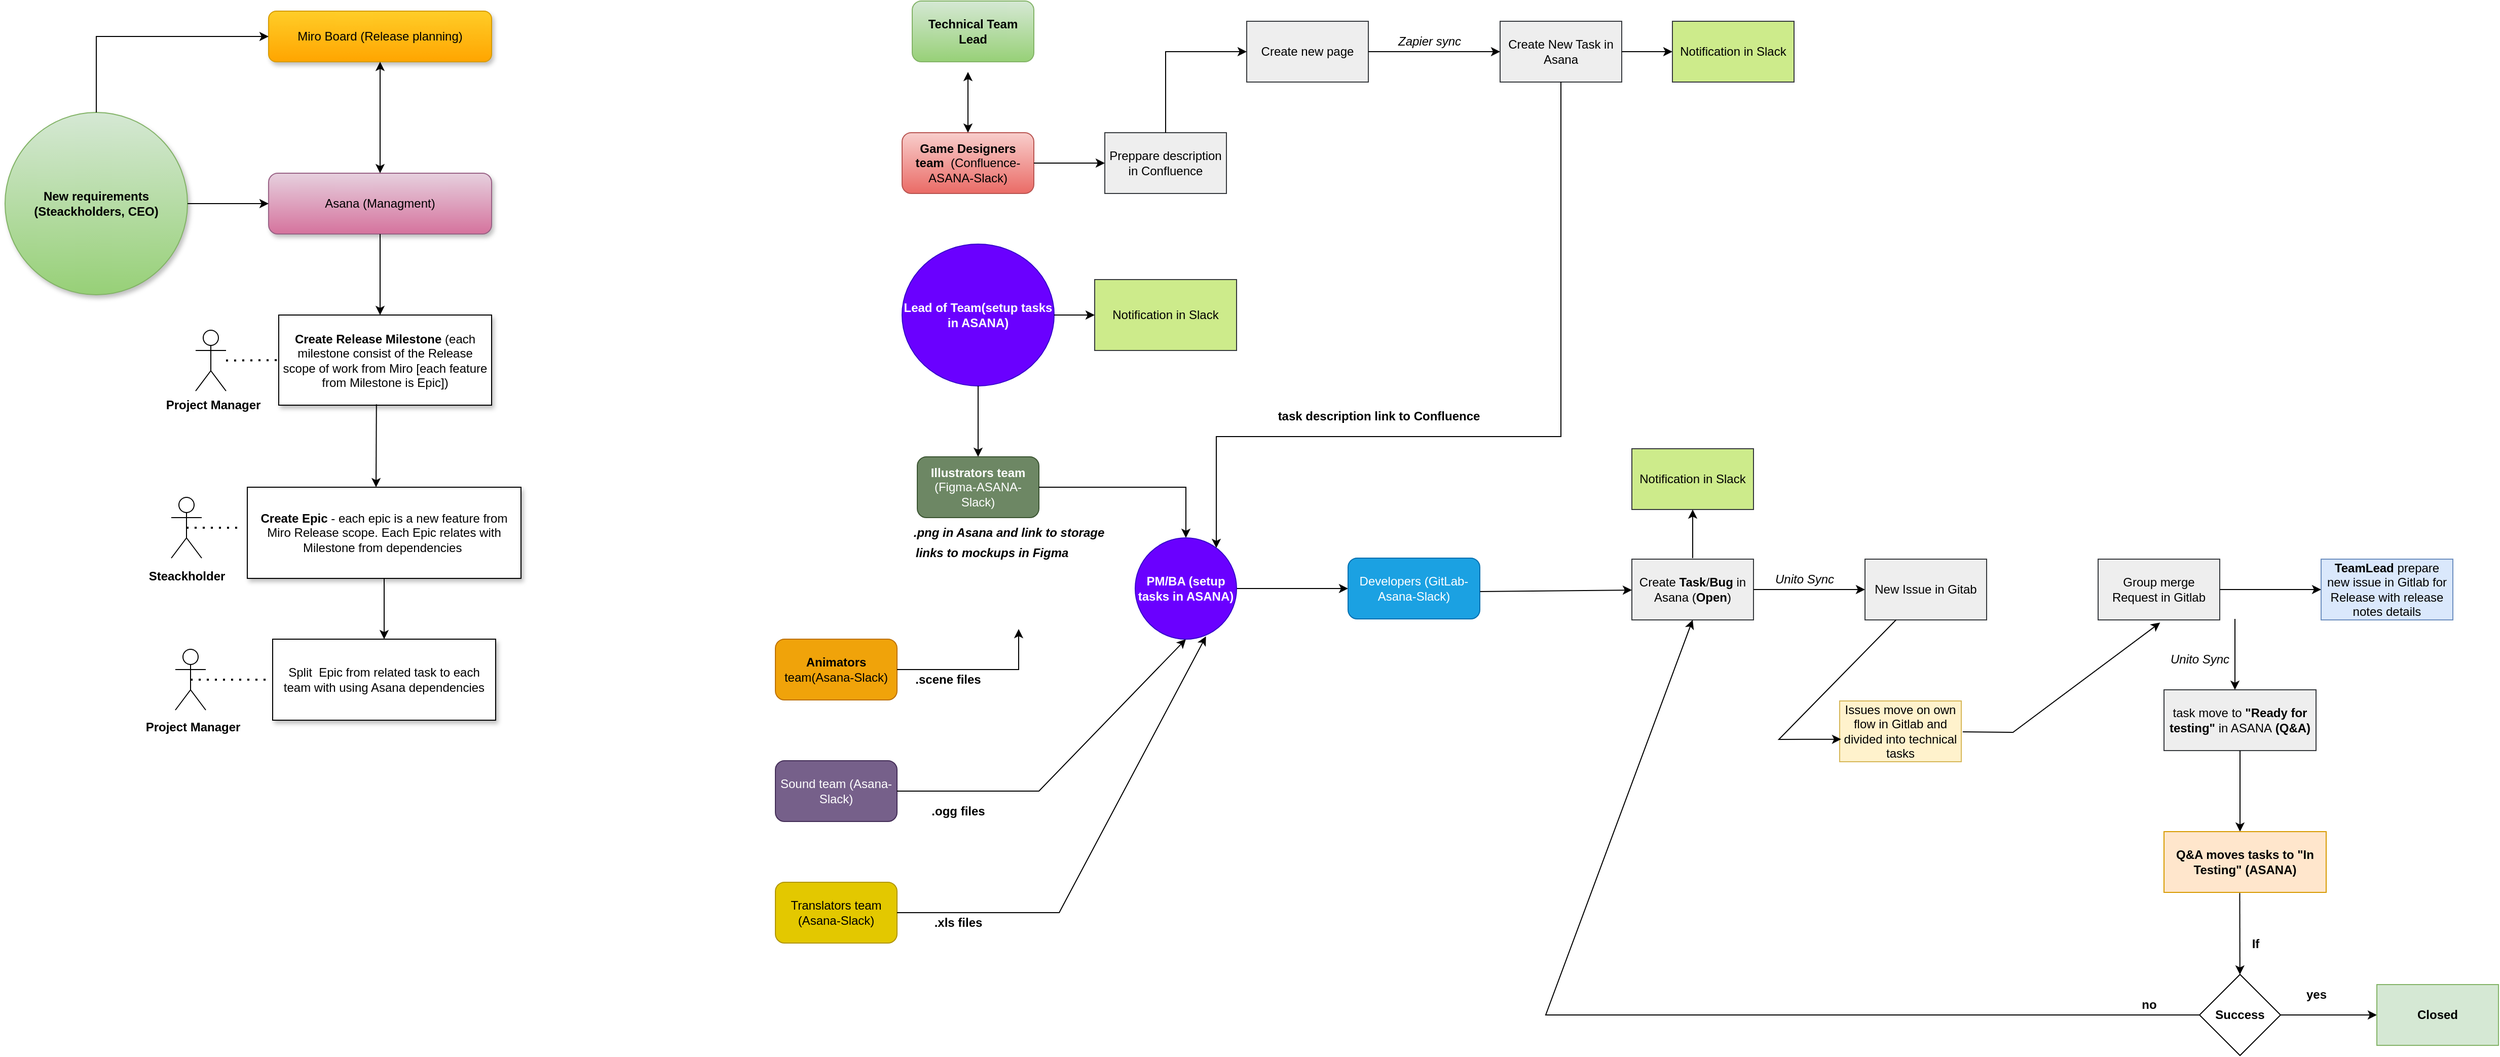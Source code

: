 <mxfile version="21.3.5" type="github">
  <diagram id="6IpWRTOvNhz4fQDFHxwE" name="Page-1">
    <mxGraphModel dx="2059" dy="695" grid="1" gridSize="10" guides="0" tooltips="1" connect="1" arrows="1" fold="1" page="1" pageScale="1" pageWidth="850" pageHeight="1100" math="0" shadow="0">
      <root>
        <mxCell id="0" />
        <mxCell id="1" parent="0" />
        <mxCell id="fXu-zx2hqorw0dzWZYp2-2" value="&lt;b&gt;New requirements (Steackholders, CEO)&lt;/b&gt;" style="ellipse;whiteSpace=wrap;html=1;aspect=fixed;fillColor=#d5e8d4;strokeColor=#82b366;gradientColor=#97d077;shadow=1;" parent="1" vertex="1">
          <mxGeometry x="-450" y="120" width="180" height="180" as="geometry" />
        </mxCell>
        <mxCell id="fXu-zx2hqorw0dzWZYp2-3" value="&lt;b&gt;Game Designers team&amp;nbsp;&lt;/b&gt; (Confluence-ASANA-Slack)" style="rounded=1;whiteSpace=wrap;html=1;fillColor=#f8cecc;strokeColor=#b85450;gradientColor=#ea6b66;" parent="1" vertex="1">
          <mxGeometry x="435" y="140" width="130" height="60" as="geometry" />
        </mxCell>
        <mxCell id="fXu-zx2hqorw0dzWZYp2-4" value="&lt;b&gt;Illustrators team&lt;/b&gt; (Figma-ASANA-Slack)" style="rounded=1;whiteSpace=wrap;html=1;fillColor=#6d8764;fontColor=#ffffff;strokeColor=#3A5431;" parent="1" vertex="1">
          <mxGeometry x="450" y="460" width="120" height="60" as="geometry" />
        </mxCell>
        <mxCell id="fXu-zx2hqorw0dzWZYp2-5" value="&lt;b&gt;Animators&lt;/b&gt; team(Asana-Slack)" style="rounded=1;whiteSpace=wrap;html=1;fillColor=#f0a30a;fontColor=#000000;strokeColor=#BD7000;" parent="1" vertex="1">
          <mxGeometry x="310" y="640" width="120" height="60" as="geometry" />
        </mxCell>
        <mxCell id="fXu-zx2hqorw0dzWZYp2-6" value="Sound team (Asana-Slack)" style="rounded=1;whiteSpace=wrap;html=1;fillColor=#76608a;fontColor=#ffffff;strokeColor=#432D57;" parent="1" vertex="1">
          <mxGeometry x="310" y="760" width="120" height="60" as="geometry" />
        </mxCell>
        <mxCell id="fXu-zx2hqorw0dzWZYp2-7" value="Translators team (Asana-Slack)" style="rounded=1;whiteSpace=wrap;html=1;fillColor=#e3c800;fontColor=#000000;strokeColor=#B09500;" parent="1" vertex="1">
          <mxGeometry x="310" y="880" width="120" height="60" as="geometry" />
        </mxCell>
        <mxCell id="fXu-zx2hqorw0dzWZYp2-11" value="" style="endArrow=classic;html=1;rounded=0;exitX=1;exitY=0.5;exitDx=0;exitDy=0;" parent="1" source="fXu-zx2hqorw0dzWZYp2-5" edge="1">
          <mxGeometry width="50" height="50" relative="1" as="geometry">
            <mxPoint x="600" y="770" as="sourcePoint" />
            <mxPoint x="550" y="630" as="targetPoint" />
            <Array as="points">
              <mxPoint x="550" y="670" />
            </Array>
          </mxGeometry>
        </mxCell>
        <mxCell id="fXu-zx2hqorw0dzWZYp2-12" value="" style="endArrow=classic;html=1;rounded=0;exitX=1;exitY=0.5;exitDx=0;exitDy=0;entryX=0.5;entryY=1;entryDx=0;entryDy=0;" parent="1" source="fXu-zx2hqorw0dzWZYp2-6" target="fXu-zx2hqorw0dzWZYp2-78" edge="1">
          <mxGeometry width="50" height="50" relative="1" as="geometry">
            <mxPoint x="480" y="810" as="sourcePoint" />
            <mxPoint x="560" y="590" as="targetPoint" />
            <Array as="points">
              <mxPoint x="570" y="790" />
            </Array>
          </mxGeometry>
        </mxCell>
        <mxCell id="fXu-zx2hqorw0dzWZYp2-13" value="" style="endArrow=classic;html=1;rounded=0;entryX=0.698;entryY=0.973;entryDx=0;entryDy=0;entryPerimeter=0;exitX=1;exitY=0.5;exitDx=0;exitDy=0;" parent="1" source="fXu-zx2hqorw0dzWZYp2-7" target="fXu-zx2hqorw0dzWZYp2-78" edge="1">
          <mxGeometry width="50" height="50" relative="1" as="geometry">
            <mxPoint x="630" y="840" as="sourcePoint" />
            <mxPoint x="586.2" y="608.22" as="targetPoint" />
            <Array as="points">
              <mxPoint x="590" y="910" />
            </Array>
          </mxGeometry>
        </mxCell>
        <mxCell id="fXu-zx2hqorw0dzWZYp2-20" value="" style="endArrow=classic;html=1;rounded=0;exitX=1;exitY=0.5;exitDx=0;exitDy=0;entryX=0.5;entryY=0;entryDx=0;entryDy=0;" parent="1" source="fXu-zx2hqorw0dzWZYp2-4" target="fXu-zx2hqorw0dzWZYp2-78" edge="1">
          <mxGeometry width="50" height="50" relative="1" as="geometry">
            <mxPoint x="755" y="500" as="sourcePoint" />
            <mxPoint x="715" y="540" as="targetPoint" />
            <Array as="points">
              <mxPoint x="715" y="490" />
            </Array>
          </mxGeometry>
        </mxCell>
        <mxCell id="fXu-zx2hqorw0dzWZYp2-22" value="&lt;b&gt;.scene files&lt;/b&gt;" style="text;html=1;align=center;verticalAlign=middle;resizable=0;points=[];autosize=1;strokeColor=none;fillColor=none;" parent="1" vertex="1">
          <mxGeometry x="435" y="665" width="90" height="30" as="geometry" />
        </mxCell>
        <mxCell id="fXu-zx2hqorw0dzWZYp2-23" value="&lt;b&gt;.ogg files&lt;/b&gt;" style="text;html=1;align=center;verticalAlign=middle;resizable=0;points=[];autosize=1;strokeColor=none;fillColor=none;" parent="1" vertex="1">
          <mxGeometry x="455" y="800" width="70" height="20" as="geometry" />
        </mxCell>
        <mxCell id="fXu-zx2hqorw0dzWZYp2-24" value="&lt;b&gt;.xls files&lt;/b&gt;" style="text;html=1;align=center;verticalAlign=middle;resizable=0;points=[];autosize=1;strokeColor=none;fillColor=none;" parent="1" vertex="1">
          <mxGeometry x="460" y="910" width="60" height="20" as="geometry" />
        </mxCell>
        <mxCell id="fXu-zx2hqorw0dzWZYp2-25" value="&lt;b&gt;&lt;i&gt;links to mockups in Figma&amp;nbsp;&lt;/i&gt;&lt;/b&gt;" style="text;html=1;align=center;verticalAlign=middle;resizable=0;points=[];autosize=1;strokeColor=none;fillColor=none;" parent="1" vertex="1">
          <mxGeometry x="435" y="540" width="180" height="30" as="geometry" />
        </mxCell>
        <mxCell id="fXu-zx2hqorw0dzWZYp2-26" value="Preppare description in Confluence" style="rounded=0;whiteSpace=wrap;html=1;fillColor=#eeeeee;strokeColor=#36393d;" parent="1" vertex="1">
          <mxGeometry x="635" y="140" width="120" height="60" as="geometry" />
        </mxCell>
        <mxCell id="fXu-zx2hqorw0dzWZYp2-27" value="" style="endArrow=classic;html=1;rounded=0;exitX=1;exitY=0.5;exitDx=0;exitDy=0;entryX=0;entryY=0.5;entryDx=0;entryDy=0;" parent="1" source="fXu-zx2hqorw0dzWZYp2-3" target="fXu-zx2hqorw0dzWZYp2-26" edge="1">
          <mxGeometry width="50" height="50" relative="1" as="geometry">
            <mxPoint x="665" y="100" as="sourcePoint" />
            <mxPoint x="715" y="50" as="targetPoint" />
          </mxGeometry>
        </mxCell>
        <mxCell id="fXu-zx2hqorw0dzWZYp2-28" value="Create new page" style="rounded=0;whiteSpace=wrap;html=1;fillColor=#eeeeee;strokeColor=#36393d;" parent="1" vertex="1">
          <mxGeometry x="775" y="30" width="120" height="60" as="geometry" />
        </mxCell>
        <mxCell id="fXu-zx2hqorw0dzWZYp2-29" value="Create New Task in Asana" style="rounded=0;whiteSpace=wrap;html=1;fillColor=#eeeeee;strokeColor=#36393d;" parent="1" vertex="1">
          <mxGeometry x="1025" y="30" width="120" height="60" as="geometry" />
        </mxCell>
        <mxCell id="fXu-zx2hqorw0dzWZYp2-30" value="" style="endArrow=classic;html=1;rounded=0;exitX=1;exitY=0.5;exitDx=0;exitDy=0;entryX=0;entryY=0.5;entryDx=0;entryDy=0;" parent="1" source="fXu-zx2hqorw0dzWZYp2-28" target="fXu-zx2hqorw0dzWZYp2-29" edge="1">
          <mxGeometry width="50" height="50" relative="1" as="geometry">
            <mxPoint x="865" y="160" as="sourcePoint" />
            <mxPoint x="915" y="110" as="targetPoint" />
          </mxGeometry>
        </mxCell>
        <mxCell id="fXu-zx2hqorw0dzWZYp2-31" value="" style="endArrow=classic;html=1;rounded=0;exitX=0.5;exitY=0;exitDx=0;exitDy=0;entryX=0;entryY=0.5;entryDx=0;entryDy=0;" parent="1" source="fXu-zx2hqorw0dzWZYp2-26" target="fXu-zx2hqorw0dzWZYp2-28" edge="1">
          <mxGeometry width="50" height="50" relative="1" as="geometry">
            <mxPoint x="675" y="120" as="sourcePoint" />
            <mxPoint x="725" y="70" as="targetPoint" />
            <Array as="points">
              <mxPoint x="695" y="60" />
            </Array>
          </mxGeometry>
        </mxCell>
        <mxCell id="fXu-zx2hqorw0dzWZYp2-34" value="Notification in Slack" style="rounded=0;whiteSpace=wrap;html=1;fillColor=#cdeb8b;strokeColor=#36393d;" parent="1" vertex="1">
          <mxGeometry x="1195" y="30" width="120" height="60" as="geometry" />
        </mxCell>
        <mxCell id="fXu-zx2hqorw0dzWZYp2-35" value="" style="endArrow=classic;html=1;rounded=0;entryX=0;entryY=0.5;entryDx=0;entryDy=0;exitX=1;exitY=0.5;exitDx=0;exitDy=0;" parent="1" source="fXu-zx2hqorw0dzWZYp2-29" target="fXu-zx2hqorw0dzWZYp2-34" edge="1">
          <mxGeometry width="50" height="50" relative="1" as="geometry">
            <mxPoint x="955" y="250" as="sourcePoint" />
            <mxPoint x="1005" y="200" as="targetPoint" />
          </mxGeometry>
        </mxCell>
        <mxCell id="fXu-zx2hqorw0dzWZYp2-37" value="Notification in Slack" style="rounded=0;whiteSpace=wrap;html=1;fillColor=#cdeb8b;strokeColor=#36393d;" parent="1" vertex="1">
          <mxGeometry x="625" y="285" width="140" height="70" as="geometry" />
        </mxCell>
        <mxCell id="fXu-zx2hqorw0dzWZYp2-54" value="" style="endArrow=classic;html=1;rounded=0;entryX=0;entryY=0.5;entryDx=0;entryDy=0;exitX=1;exitY=0.5;exitDx=0;exitDy=0;startArrow=none;" parent="1" source="fXu-zx2hqorw0dzWZYp2-78" target="fXu-zx2hqorw0dzWZYp2-77" edge="1">
          <mxGeometry width="50" height="50" relative="1" as="geometry">
            <mxPoint x="775" y="570" as="sourcePoint" />
            <mxPoint x="835" y="570" as="targetPoint" />
          </mxGeometry>
        </mxCell>
        <mxCell id="fXu-zx2hqorw0dzWZYp2-55" value="&lt;b&gt;Lead of Team(setup tasks in ASANA)&lt;/b&gt;" style="ellipse;whiteSpace=wrap;html=1;fillColor=#6a00ff;strokeColor=#3700CC;fontColor=#ffffff;" parent="1" vertex="1">
          <mxGeometry x="435" y="250" width="150" height="140" as="geometry" />
        </mxCell>
        <mxCell id="fXu-zx2hqorw0dzWZYp2-70" value="" style="endArrow=classic;html=1;rounded=0;exitX=0.5;exitY=1;exitDx=0;exitDy=0;entryX=0.5;entryY=0;entryDx=0;entryDy=0;" parent="1" source="fXu-zx2hqorw0dzWZYp2-55" target="fXu-zx2hqorw0dzWZYp2-4" edge="1">
          <mxGeometry width="50" height="50" relative="1" as="geometry">
            <mxPoint x="205" y="510" as="sourcePoint" />
            <mxPoint x="255" y="460" as="targetPoint" />
          </mxGeometry>
        </mxCell>
        <mxCell id="fXu-zx2hqorw0dzWZYp2-74" value="" style="endArrow=classic;html=1;rounded=0;exitX=1;exitY=0.5;exitDx=0;exitDy=0;entryX=0;entryY=0.5;entryDx=0;entryDy=0;" parent="1" source="fXu-zx2hqorw0dzWZYp2-55" target="fXu-zx2hqorw0dzWZYp2-37" edge="1">
          <mxGeometry width="50" height="50" relative="1" as="geometry">
            <mxPoint x="165" y="580" as="sourcePoint" />
            <mxPoint x="215" y="530" as="targetPoint" />
          </mxGeometry>
        </mxCell>
        <mxCell id="fXu-zx2hqorw0dzWZYp2-77" value="Developers (GitLab-Asana-Slack)" style="rounded=1;whiteSpace=wrap;html=1;fillColor=#1ba1e2;fontColor=#ffffff;strokeColor=#006EAF;" parent="1" vertex="1">
          <mxGeometry x="875" y="560" width="130" height="60" as="geometry" />
        </mxCell>
        <mxCell id="fXu-zx2hqorw0dzWZYp2-78" value="&lt;b&gt;PM/BA (setup tasks in ASANA)&lt;/b&gt;" style="ellipse;whiteSpace=wrap;html=1;fillColor=#6a00ff;strokeColor=#3700CC;fontColor=#ffffff;" parent="1" vertex="1">
          <mxGeometry x="665" y="540" width="100" height="100" as="geometry" />
        </mxCell>
        <mxCell id="fXu-zx2hqorw0dzWZYp2-80" value="" style="endArrow=classic;html=1;rounded=0;exitX=0.5;exitY=1;exitDx=0;exitDy=0;" parent="1" source="fXu-zx2hqorw0dzWZYp2-29" edge="1">
          <mxGeometry width="50" height="50" relative="1" as="geometry">
            <mxPoint x="985" y="280" as="sourcePoint" />
            <mxPoint x="745" y="550" as="targetPoint" />
            <Array as="points">
              <mxPoint x="1085" y="440" />
              <mxPoint x="745" y="440" />
            </Array>
          </mxGeometry>
        </mxCell>
        <mxCell id="fXu-zx2hqorw0dzWZYp2-81" value="&lt;b&gt;task description link to Confluence&lt;/b&gt;" style="text;html=1;align=center;verticalAlign=middle;resizable=0;points=[];autosize=1;strokeColor=none;fillColor=none;" parent="1" vertex="1">
          <mxGeometry x="800" y="410" width="210" height="20" as="geometry" />
        </mxCell>
        <mxCell id="fXu-zx2hqorw0dzWZYp2-82" value="Notification in Slack" style="rounded=0;whiteSpace=wrap;html=1;fillColor=#cdeb8b;strokeColor=#36393d;" parent="1" vertex="1">
          <mxGeometry x="1155" y="452" width="120" height="60" as="geometry" />
        </mxCell>
        <mxCell id="fXu-zx2hqorw0dzWZYp2-85" value="Create &lt;b&gt;Task&lt;/b&gt;/&lt;b&gt;Bug &lt;/b&gt;in Asana (&lt;b&gt;Open&lt;/b&gt;)" style="rounded=0;whiteSpace=wrap;html=1;fillColor=#eeeeee;strokeColor=#36393d;" parent="1" vertex="1">
          <mxGeometry x="1155" y="561" width="120" height="60" as="geometry" />
        </mxCell>
        <mxCell id="fXu-zx2hqorw0dzWZYp2-86" value="" style="endArrow=classic;html=1;rounded=0;exitX=1;exitY=0.5;exitDx=0;exitDy=0;" parent="1" source="fXu-zx2hqorw0dzWZYp2-85" edge="1">
          <mxGeometry width="50" height="50" relative="1" as="geometry">
            <mxPoint x="1385" y="641" as="sourcePoint" />
            <mxPoint x="1385" y="591" as="targetPoint" />
          </mxGeometry>
        </mxCell>
        <mxCell id="fXu-zx2hqorw0dzWZYp2-87" value="New Issue in Gitab" style="rounded=0;whiteSpace=wrap;html=1;fillColor=#eeeeee;strokeColor=#36393d;" parent="1" vertex="1">
          <mxGeometry x="1385" y="561" width="120" height="60" as="geometry" />
        </mxCell>
        <mxCell id="fXu-zx2hqorw0dzWZYp2-88" value="&lt;i&gt;Unito Sync&lt;/i&gt;" style="text;html=1;align=center;verticalAlign=middle;resizable=0;points=[];autosize=1;strokeColor=none;fillColor=none;" parent="1" vertex="1">
          <mxGeometry x="1290" y="571" width="70" height="20" as="geometry" />
        </mxCell>
        <mxCell id="fXu-zx2hqorw0dzWZYp2-90" value="&lt;i&gt;Zapier sync&lt;/i&gt;" style="text;html=1;align=center;verticalAlign=middle;resizable=0;points=[];autosize=1;strokeColor=none;fillColor=none;" parent="1" vertex="1">
          <mxGeometry x="915" y="40" width="80" height="20" as="geometry" />
        </mxCell>
        <mxCell id="fXu-zx2hqorw0dzWZYp2-91" value="Group merge Request in Gitlab" style="rounded=0;whiteSpace=wrap;html=1;fillColor=#eeeeee;strokeColor=#36393d;" parent="1" vertex="1">
          <mxGeometry x="1615" y="561" width="120" height="60" as="geometry" />
        </mxCell>
        <mxCell id="fXu-zx2hqorw0dzWZYp2-92" value="" style="endArrow=classic;html=1;rounded=0;exitX=1.012;exitY=0.509;exitDx=0;exitDy=0;entryX=0.51;entryY=1.044;entryDx=0;entryDy=0;exitPerimeter=0;entryPerimeter=0;" parent="1" source="dabtLC075DSBV3i54uBR-2" target="fXu-zx2hqorw0dzWZYp2-91" edge="1">
          <mxGeometry width="50" height="50" relative="1" as="geometry">
            <mxPoint x="1010" y="561" as="sourcePoint" />
            <mxPoint x="1060" y="511" as="targetPoint" />
            <Array as="points">
              <mxPoint x="1531" y="732" />
            </Array>
          </mxGeometry>
        </mxCell>
        <mxCell id="fXu-zx2hqorw0dzWZYp2-95" value="&lt;b&gt;TeamLead &lt;/b&gt;prepare new issue in Gitlab for Release with release notes details" style="rounded=0;whiteSpace=wrap;html=1;fillColor=#dae8fc;strokeColor=#6c8ebf;" parent="1" vertex="1">
          <mxGeometry x="1835" y="561" width="130" height="60" as="geometry" />
        </mxCell>
        <mxCell id="fXu-zx2hqorw0dzWZYp2-96" value="" style="endArrow=classic;html=1;rounded=0;exitX=1;exitY=0.5;exitDx=0;exitDy=0;entryX=0;entryY=0.5;entryDx=0;entryDy=0;" parent="1" source="fXu-zx2hqorw0dzWZYp2-91" target="fXu-zx2hqorw0dzWZYp2-95" edge="1">
          <mxGeometry width="50" height="50" relative="1" as="geometry">
            <mxPoint x="1425" y="521" as="sourcePoint" />
            <mxPoint x="1475" y="471" as="targetPoint" />
          </mxGeometry>
        </mxCell>
        <mxCell id="fXu-zx2hqorw0dzWZYp2-99" value="task move to&lt;b&gt; &quot;Ready for testing&quot;&lt;/b&gt; in ASANA&amp;nbsp;&lt;b&gt;(Q&amp;amp;A)&lt;/b&gt;" style="rounded=0;whiteSpace=wrap;html=1;fillColor=#eeeeee;strokeColor=#36393d;" parent="1" vertex="1">
          <mxGeometry x="1680" y="690" width="150" height="60" as="geometry" />
        </mxCell>
        <mxCell id="fXu-zx2hqorw0dzWZYp2-103" value="" style="endArrow=classic;html=1;rounded=0;" parent="1" edge="1">
          <mxGeometry width="50" height="50" relative="1" as="geometry">
            <mxPoint x="1750" y="620" as="sourcePoint" />
            <mxPoint x="1750" y="690" as="targetPoint" />
          </mxGeometry>
        </mxCell>
        <mxCell id="fXu-zx2hqorw0dzWZYp2-105" value="&lt;b&gt;Success&lt;/b&gt;" style="rhombus;whiteSpace=wrap;html=1;" parent="1" vertex="1">
          <mxGeometry x="1715" y="971" width="80" height="80" as="geometry" />
        </mxCell>
        <mxCell id="fXu-zx2hqorw0dzWZYp2-106" value="" style="endArrow=classic;html=1;rounded=0;exitX=0.5;exitY=1;exitDx=0;exitDy=0;" parent="1" source="fXu-zx2hqorw0dzWZYp2-99" edge="1">
          <mxGeometry width="50" height="50" relative="1" as="geometry">
            <mxPoint x="1390" y="711" as="sourcePoint" />
            <mxPoint x="1755" y="830" as="targetPoint" />
          </mxGeometry>
        </mxCell>
        <mxCell id="fXu-zx2hqorw0dzWZYp2-108" value="&lt;b&gt;If&lt;/b&gt;" style="text;html=1;align=center;verticalAlign=middle;resizable=0;points=[];autosize=1;strokeColor=none;fillColor=none;" parent="1" vertex="1">
          <mxGeometry x="1760" y="931" width="20" height="20" as="geometry" />
        </mxCell>
        <mxCell id="fXu-zx2hqorw0dzWZYp2-109" value="" style="endArrow=classic;html=1;rounded=0;exitX=1;exitY=0.5;exitDx=0;exitDy=0;" parent="1" source="fXu-zx2hqorw0dzWZYp2-105" target="fXu-zx2hqorw0dzWZYp2-110" edge="1">
          <mxGeometry width="50" height="50" relative="1" as="geometry">
            <mxPoint x="1390" y="711" as="sourcePoint" />
            <mxPoint x="1890" y="1011" as="targetPoint" />
          </mxGeometry>
        </mxCell>
        <mxCell id="fXu-zx2hqorw0dzWZYp2-110" value="&lt;b&gt;Closed&lt;/b&gt;" style="rounded=0;whiteSpace=wrap;html=1;fillColor=#d5e8d4;strokeColor=#82b366;" parent="1" vertex="1">
          <mxGeometry x="1890" y="981" width="120" height="60" as="geometry" />
        </mxCell>
        <mxCell id="fXu-zx2hqorw0dzWZYp2-111" value="&lt;b&gt;yes&lt;/b&gt;" style="text;html=1;align=center;verticalAlign=middle;resizable=0;points=[];autosize=1;strokeColor=none;fillColor=none;" parent="1" vertex="1">
          <mxGeometry x="1810" y="981" width="40" height="20" as="geometry" />
        </mxCell>
        <mxCell id="fXu-zx2hqorw0dzWZYp2-112" value="" style="endArrow=classic;html=1;rounded=0;entryX=0.5;entryY=1;entryDx=0;entryDy=0;exitX=0;exitY=0.5;exitDx=0;exitDy=0;" parent="1" source="fXu-zx2hqorw0dzWZYp2-105" target="fXu-zx2hqorw0dzWZYp2-85" edge="1">
          <mxGeometry width="50" height="50" relative="1" as="geometry">
            <mxPoint x="1410" y="711" as="sourcePoint" />
            <mxPoint x="1460" y="661" as="targetPoint" />
            <Array as="points">
              <mxPoint x="1070" y="1011" />
            </Array>
          </mxGeometry>
        </mxCell>
        <mxCell id="fXu-zx2hqorw0dzWZYp2-113" value="&lt;b&gt;no&lt;/b&gt;" style="text;html=1;align=center;verticalAlign=middle;resizable=0;points=[];autosize=1;strokeColor=none;fillColor=none;" parent="1" vertex="1">
          <mxGeometry x="1650" y="991" width="30" height="20" as="geometry" />
        </mxCell>
        <mxCell id="fXu-zx2hqorw0dzWZYp2-115" value="&lt;b&gt;Technical Team Lead&lt;/b&gt;" style="rounded=1;whiteSpace=wrap;html=1;fillColor=#d5e8d4;strokeColor=#82b366;gradientColor=#97d077;" parent="1" vertex="1">
          <mxGeometry x="445" y="10" width="120" height="60" as="geometry" />
        </mxCell>
        <mxCell id="fXu-zx2hqorw0dzWZYp2-117" value="" style="endArrow=classic;startArrow=classic;html=1;rounded=0;exitX=0.5;exitY=0;exitDx=0;exitDy=0;" parent="1" source="fXu-zx2hqorw0dzWZYp2-3" edge="1">
          <mxGeometry width="50" height="50" relative="1" as="geometry">
            <mxPoint x="575" y="130" as="sourcePoint" />
            <mxPoint x="500" y="80" as="targetPoint" />
          </mxGeometry>
        </mxCell>
        <mxCell id="dabtLC075DSBV3i54uBR-1" value="&lt;i&gt;Unito Sync&lt;/i&gt;" style="text;html=1;align=center;verticalAlign=middle;resizable=0;points=[];autosize=1;strokeColor=none;fillColor=none;" parent="1" vertex="1">
          <mxGeometry x="1680" y="650" width="70" height="20" as="geometry" />
        </mxCell>
        <mxCell id="dabtLC075DSBV3i54uBR-2" value="Issues move on own flow in Gitlab and divided into technical tasks" style="rounded=0;whiteSpace=wrap;html=1;fillColor=#fff2cc;strokeColor=#d6b656;" parent="1" vertex="1">
          <mxGeometry x="1360" y="701" width="120" height="60" as="geometry" />
        </mxCell>
        <mxCell id="dabtLC075DSBV3i54uBR-3" value="" style="endArrow=classic;html=1;rounded=0;entryX=0.012;entryY=0.63;entryDx=0;entryDy=0;entryPerimeter=0;" parent="1" source="fXu-zx2hqorw0dzWZYp2-87" target="dabtLC075DSBV3i54uBR-2" edge="1">
          <mxGeometry width="50" height="50" relative="1" as="geometry">
            <mxPoint x="1250" y="811" as="sourcePoint" />
            <mxPoint x="1300" y="761" as="targetPoint" />
            <Array as="points">
              <mxPoint x="1300" y="739" />
            </Array>
          </mxGeometry>
        </mxCell>
        <mxCell id="dabtLC075DSBV3i54uBR-4" value="" style="endArrow=classic;html=1;rounded=0;exitX=1.002;exitY=0.549;exitDx=0;exitDy=0;exitPerimeter=0;" parent="1" source="fXu-zx2hqorw0dzWZYp2-77" target="fXu-zx2hqorw0dzWZYp2-85" edge="1">
          <mxGeometry width="50" height="50" relative="1" as="geometry">
            <mxPoint x="1235" y="650" as="sourcePoint" />
            <mxPoint x="1285" y="600" as="targetPoint" />
          </mxGeometry>
        </mxCell>
        <mxCell id="dabtLC075DSBV3i54uBR-5" value="" style="endArrow=classic;html=1;rounded=0;" parent="1" target="fXu-zx2hqorw0dzWZYp2-82" edge="1">
          <mxGeometry width="50" height="50" relative="1" as="geometry">
            <mxPoint x="1215" y="560" as="sourcePoint" />
            <mxPoint x="1545" y="430" as="targetPoint" />
          </mxGeometry>
        </mxCell>
        <mxCell id="dabtLC075DSBV3i54uBR-6" value="&lt;b&gt;Q&amp;amp;A moves tasks to &quot;In Testing&quot; (ASANA)&lt;/b&gt;" style="rounded=0;whiteSpace=wrap;html=1;fillColor=#ffe6cc;strokeColor=#d79b00;" parent="1" vertex="1">
          <mxGeometry x="1680" y="830" width="160" height="60" as="geometry" />
        </mxCell>
        <mxCell id="dabtLC075DSBV3i54uBR-7" value="" style="endArrow=classic;html=1;rounded=0;exitX=0.467;exitY=1.011;exitDx=0;exitDy=0;exitPerimeter=0;" parent="1" source="dabtLC075DSBV3i54uBR-6" target="fXu-zx2hqorw0dzWZYp2-105" edge="1">
          <mxGeometry width="50" height="50" relative="1" as="geometry">
            <mxPoint x="2010" y="860" as="sourcePoint" />
            <mxPoint x="2060" y="810" as="targetPoint" />
          </mxGeometry>
        </mxCell>
        <mxCell id="KpAgJAWe9NCauuptB6li-1" value="&lt;i&gt;&lt;b&gt;.png in Asana and link to storage&lt;/b&gt;&lt;/i&gt;" style="text;html=1;align=center;verticalAlign=middle;resizable=0;points=[];autosize=1;strokeColor=none;fillColor=none;" parent="1" vertex="1">
          <mxGeometry x="435" y="520" width="210" height="30" as="geometry" />
        </mxCell>
        <mxCell id="JSEa2vaJHXwGFsyHtMpE-1" value="Miro Board (Release planning)" style="rounded=1;whiteSpace=wrap;html=1;fillColor=#ffcd28;gradientColor=#ffa500;strokeColor=#d79b00;shadow=1;" parent="1" vertex="1">
          <mxGeometry x="-190" y="20" width="220" height="50" as="geometry" />
        </mxCell>
        <mxCell id="JSEa2vaJHXwGFsyHtMpE-2" value="Asana (Managment)" style="rounded=1;whiteSpace=wrap;html=1;fillColor=#e6d0de;gradientColor=#d5739d;strokeColor=#996185;shadow=1;" parent="1" vertex="1">
          <mxGeometry x="-190" y="180" width="220" height="60" as="geometry" />
        </mxCell>
        <mxCell id="JSEa2vaJHXwGFsyHtMpE-3" value="" style="endArrow=classic;html=1;rounded=0;exitX=0.5;exitY=0;exitDx=0;exitDy=0;entryX=0;entryY=0.5;entryDx=0;entryDy=0;" parent="1" source="fXu-zx2hqorw0dzWZYp2-2" target="JSEa2vaJHXwGFsyHtMpE-1" edge="1">
          <mxGeometry width="50" height="50" relative="1" as="geometry">
            <mxPoint x="120" y="340" as="sourcePoint" />
            <mxPoint x="170" y="290" as="targetPoint" />
            <Array as="points">
              <mxPoint x="-360" y="45" />
            </Array>
          </mxGeometry>
        </mxCell>
        <mxCell id="JSEa2vaJHXwGFsyHtMpE-4" value="" style="endArrow=classic;startArrow=classic;html=1;rounded=0;entryX=0.5;entryY=1;entryDx=0;entryDy=0;exitX=0.5;exitY=0;exitDx=0;exitDy=0;" parent="1" source="JSEa2vaJHXwGFsyHtMpE-2" target="JSEa2vaJHXwGFsyHtMpE-1" edge="1">
          <mxGeometry width="50" height="50" relative="1" as="geometry">
            <mxPoint x="-150" y="120" as="sourcePoint" />
            <mxPoint x="-100" y="70" as="targetPoint" />
          </mxGeometry>
        </mxCell>
        <mxCell id="JSEa2vaJHXwGFsyHtMpE-5" value="" style="endArrow=classic;html=1;rounded=0;exitX=1;exitY=0.5;exitDx=0;exitDy=0;" parent="1" source="fXu-zx2hqorw0dzWZYp2-2" target="JSEa2vaJHXwGFsyHtMpE-2" edge="1">
          <mxGeometry width="50" height="50" relative="1" as="geometry">
            <mxPoint x="120" y="290" as="sourcePoint" />
            <mxPoint x="-230" y="210" as="targetPoint" />
          </mxGeometry>
        </mxCell>
        <mxCell id="JSEa2vaJHXwGFsyHtMpE-6" value="&lt;b&gt;Create Epic&lt;/b&gt; - each epic is a new feature from Miro Release scope. Each Epic relates with Milestone from dependencies&amp;nbsp;" style="rounded=0;whiteSpace=wrap;html=1;shadow=1;" parent="1" vertex="1">
          <mxGeometry x="-211" y="490" width="270" height="90" as="geometry" />
        </mxCell>
        <mxCell id="JSEa2vaJHXwGFsyHtMpE-8" value="Split&amp;nbsp; Epic from related task to each team with using Asana dependencies" style="rounded=0;whiteSpace=wrap;html=1;shadow=1;" parent="1" vertex="1">
          <mxGeometry x="-186" y="640" width="220" height="80" as="geometry" />
        </mxCell>
        <mxCell id="JSEa2vaJHXwGFsyHtMpE-9" value="&lt;b&gt;Create Release Milestone&lt;/b&gt; (each milestone consist of the Release scope of work from Miro [each feature from Milestone is Epic])" style="rounded=0;whiteSpace=wrap;html=1;shadow=1;" parent="1" vertex="1">
          <mxGeometry x="-180" y="320" width="210" height="89" as="geometry" />
        </mxCell>
        <mxCell id="JSEa2vaJHXwGFsyHtMpE-10" value="" style="endArrow=classic;html=1;rounded=0;exitX=0.5;exitY=1;exitDx=0;exitDy=0;" parent="1" source="JSEa2vaJHXwGFsyHtMpE-2" edge="1">
          <mxGeometry width="50" height="50" relative="1" as="geometry">
            <mxPoint x="130" y="300" as="sourcePoint" />
            <mxPoint x="-80" y="320" as="targetPoint" />
          </mxGeometry>
        </mxCell>
        <mxCell id="JSEa2vaJHXwGFsyHtMpE-11" value="" style="endArrow=classic;html=1;rounded=0;exitX=0.459;exitY=0.99;exitDx=0;exitDy=0;exitPerimeter=0;" parent="1" source="JSEa2vaJHXwGFsyHtMpE-9" edge="1">
          <mxGeometry width="50" height="50" relative="1" as="geometry">
            <mxPoint x="80" y="480" as="sourcePoint" />
            <mxPoint x="-84" y="490" as="targetPoint" />
          </mxGeometry>
        </mxCell>
        <mxCell id="-H-TBqle4YXtb74q-G5v-2" value="Steackholder" style="text;html=1;align=center;verticalAlign=middle;resizable=0;points=[];autosize=1;strokeColor=none;fillColor=none;fontStyle=1" vertex="1" parent="1">
          <mxGeometry x="-321" y="563" width="100" height="30" as="geometry" />
        </mxCell>
        <mxCell id="-H-TBqle4YXtb74q-G5v-8" value="Actor" style="shape=umlActor;verticalLabelPosition=bottom;verticalAlign=top;html=1;outlineConnect=0;editable=1;movable=1;resizable=1;rotatable=1;deletable=1;locked=0;connectable=1;comic=0;strokeColor=default;fillColor=default;overflow=hidden;noLabel=1;" vertex="1" parent="1">
          <mxGeometry x="-262" y="335" width="30" height="60" as="geometry" />
        </mxCell>
        <mxCell id="-H-TBqle4YXtb74q-G5v-9" value="Actor" style="shape=umlActor;verticalLabelPosition=bottom;verticalAlign=top;html=1;outlineConnect=0;overflow=hidden;noLabel=1;" vertex="1" parent="1">
          <mxGeometry x="-286" y="500" width="30" height="60" as="geometry" />
        </mxCell>
        <mxCell id="-H-TBqle4YXtb74q-G5v-10" value="Actor" style="shape=umlActor;verticalLabelPosition=bottom;verticalAlign=top;html=1;outlineConnect=0;noLabel=1;" vertex="1" parent="1">
          <mxGeometry x="-282" y="650" width="30" height="60" as="geometry" />
        </mxCell>
        <mxCell id="-H-TBqle4YXtb74q-G5v-14" value="Project Manager" style="text;html=1;align=center;verticalAlign=middle;resizable=0;points=[];autosize=1;strokeColor=none;fillColor=none;fontStyle=1" vertex="1" parent="1">
          <mxGeometry x="-305" y="394" width="120" height="30" as="geometry" />
        </mxCell>
        <mxCell id="-H-TBqle4YXtb74q-G5v-16" value="Project Manager" style="text;html=1;align=center;verticalAlign=middle;resizable=0;points=[];autosize=1;strokeColor=none;fillColor=none;fontStyle=1" vertex="1" parent="1">
          <mxGeometry x="-325" y="712" width="120" height="30" as="geometry" />
        </mxCell>
        <mxCell id="-H-TBqle4YXtb74q-G5v-17" value="" style="endArrow=none;dashed=1;html=1;dashPattern=1 3;strokeWidth=2;rounded=0;entryX=0;entryY=0.5;entryDx=0;entryDy=0;" edge="1" parent="1" source="-H-TBqle4YXtb74q-G5v-8" target="JSEa2vaJHXwGFsyHtMpE-9">
          <mxGeometry width="50" height="50" relative="1" as="geometry">
            <mxPoint x="-390" y="530" as="sourcePoint" />
            <mxPoint x="-340" y="480" as="targetPoint" />
          </mxGeometry>
        </mxCell>
        <mxCell id="-H-TBqle4YXtb74q-G5v-20" value="" style="endArrow=none;dashed=1;html=1;dashPattern=1 3;strokeWidth=2;rounded=0;exitX=0.5;exitY=0.5;exitDx=0;exitDy=0;exitPerimeter=0;" edge="1" parent="1" source="-H-TBqle4YXtb74q-G5v-9">
          <mxGeometry width="50" height="50" relative="1" as="geometry">
            <mxPoint x="-240" y="580" as="sourcePoint" />
            <mxPoint x="-220" y="530" as="targetPoint" />
          </mxGeometry>
        </mxCell>
        <mxCell id="-H-TBqle4YXtb74q-G5v-27" value="" style="endArrow=none;dashed=1;html=1;dashPattern=1 3;strokeWidth=2;rounded=0;exitX=0.5;exitY=0.5;exitDx=0;exitDy=0;exitPerimeter=0;" edge="1" parent="1" source="-H-TBqle4YXtb74q-G5v-10">
          <mxGeometry width="50" height="50" relative="1" as="geometry">
            <mxPoint x="90" y="490" as="sourcePoint" />
            <mxPoint x="-190" y="680" as="targetPoint" />
          </mxGeometry>
        </mxCell>
        <mxCell id="-H-TBqle4YXtb74q-G5v-29" value="" style="endArrow=classic;html=1;rounded=0;exitX=0.5;exitY=1;exitDx=0;exitDy=0;entryX=0.5;entryY=0;entryDx=0;entryDy=0;" edge="1" parent="1" source="JSEa2vaJHXwGFsyHtMpE-6" target="JSEa2vaJHXwGFsyHtMpE-8">
          <mxGeometry width="50" height="50" relative="1" as="geometry">
            <mxPoint x="60" y="460" as="sourcePoint" />
            <mxPoint x="110" y="410" as="targetPoint" />
          </mxGeometry>
        </mxCell>
      </root>
    </mxGraphModel>
  </diagram>
</mxfile>
